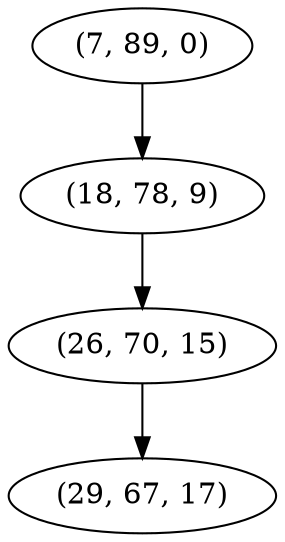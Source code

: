 digraph tree {
    "(7, 89, 0)";
    "(18, 78, 9)";
    "(26, 70, 15)";
    "(29, 67, 17)";
    "(7, 89, 0)" -> "(18, 78, 9)";
    "(18, 78, 9)" -> "(26, 70, 15)";
    "(26, 70, 15)" -> "(29, 67, 17)";
}

